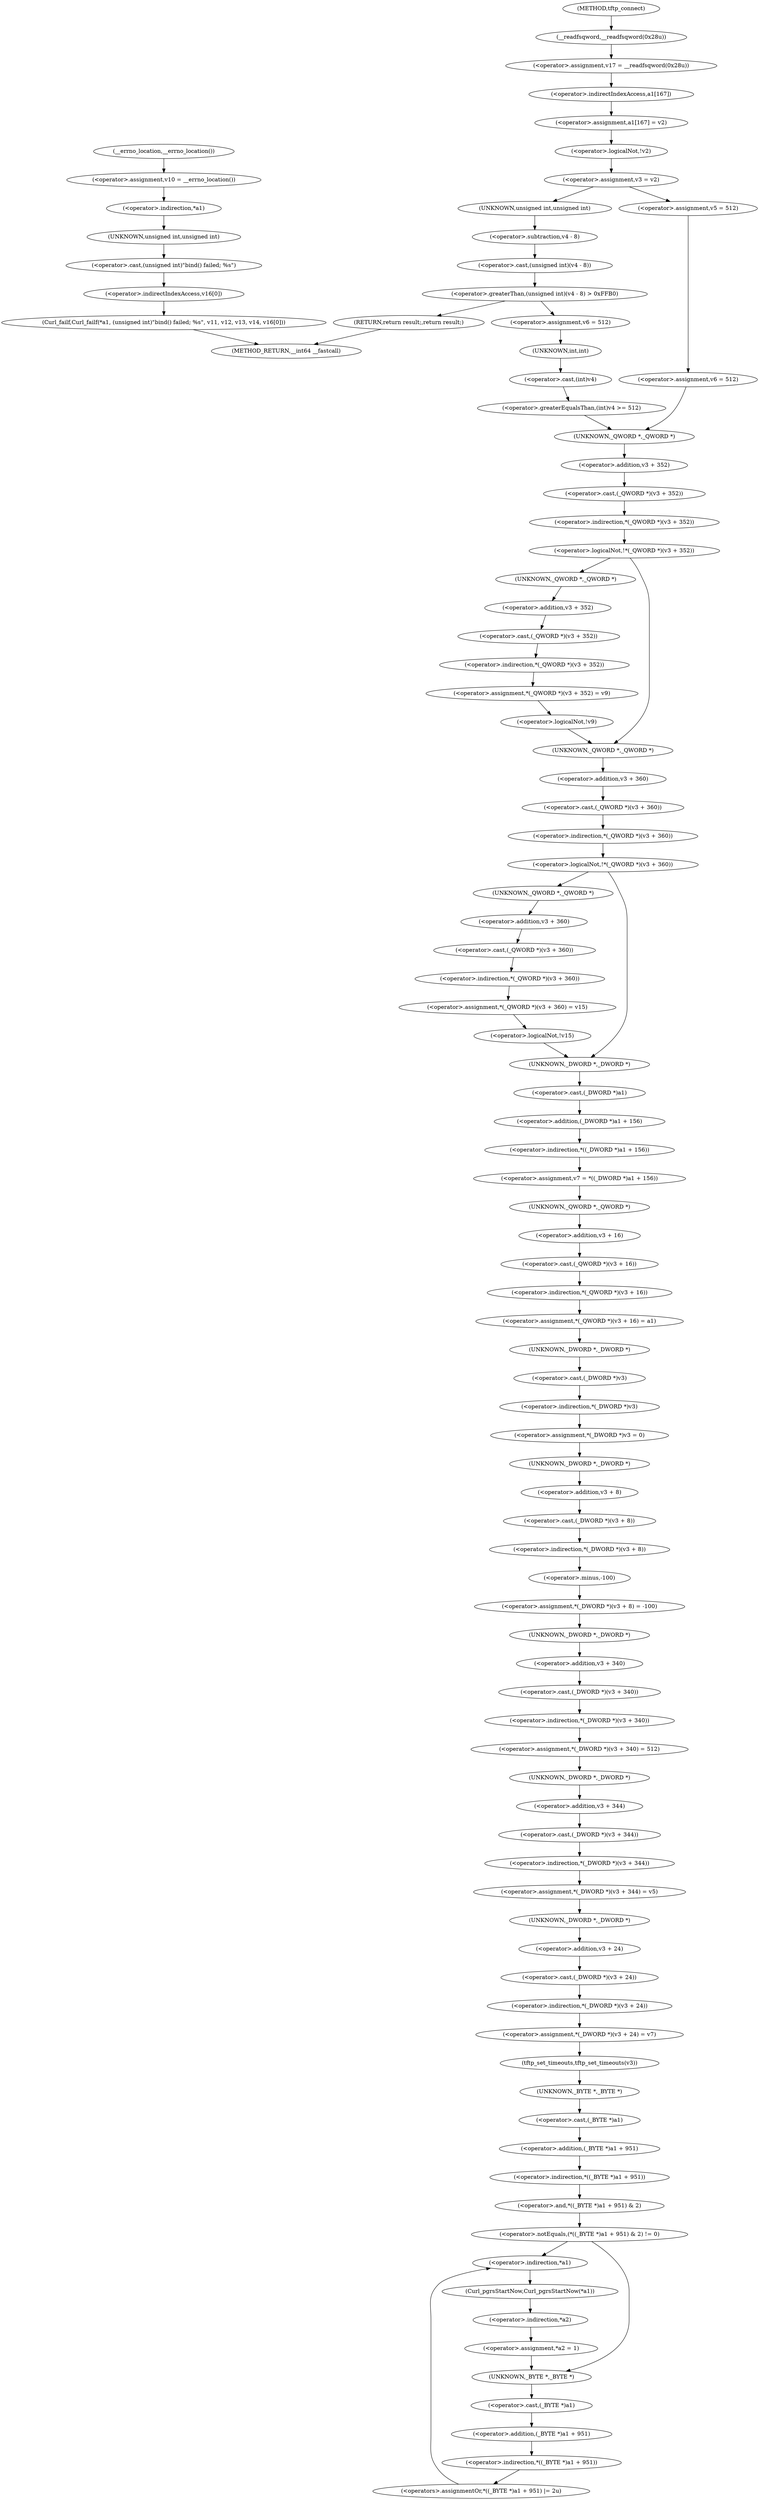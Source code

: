 digraph tftp_connect {  
"1000137" [label = "(<operator>.assignment,v17 = __readfsqword(0x28u))" ]
"1000139" [label = "(__readfsqword,__readfsqword(0x28u))" ]
"1000141" [label = "(<operator>.assignment,a1[167] = v2)" ]
"1000142" [label = "(<operator>.indirectIndexAccess,a1[167])" ]
"1000147" [label = "(<operator>.logicalNot,!v2)" ]
"1000150" [label = "(<operator>.assignment,v3 = v2)" ]
"1000158" [label = "(<operator>.greaterThan,(unsigned int)(v4 - 8) > 0xFFB0)" ]
"1000159" [label = "(<operator>.cast,(unsigned int)(v4 - 8))" ]
"1000160" [label = "(UNKNOWN,unsigned int,unsigned int)" ]
"1000161" [label = "(<operator>.subtraction,v4 - 8)" ]
"1000165" [label = "(RETURN,return result;,return result;)" ]
"1000167" [label = "(<operator>.assignment,v6 = 512)" ]
"1000171" [label = "(<operator>.greaterEqualsThan,(int)v4 >= 512)" ]
"1000172" [label = "(<operator>.cast,(int)v4)" ]
"1000173" [label = "(UNKNOWN,int,int)" ]
"1000178" [label = "(<operator>.assignment,v5 = 512)" ]
"1000181" [label = "(<operator>.assignment,v6 = 512)" ]
"1000185" [label = "(<operator>.logicalNot,!*(_QWORD *)(v3 + 352))" ]
"1000186" [label = "(<operator>.indirection,*(_QWORD *)(v3 + 352))" ]
"1000187" [label = "(<operator>.cast,(_QWORD *)(v3 + 352))" ]
"1000188" [label = "(UNKNOWN,_QWORD *,_QWORD *)" ]
"1000189" [label = "(<operator>.addition,v3 + 352)" ]
"1000193" [label = "(<operator>.assignment,*(_QWORD *)(v3 + 352) = v9)" ]
"1000194" [label = "(<operator>.indirection,*(_QWORD *)(v3 + 352))" ]
"1000195" [label = "(<operator>.cast,(_QWORD *)(v3 + 352))" ]
"1000196" [label = "(UNKNOWN,_QWORD *,_QWORD *)" ]
"1000197" [label = "(<operator>.addition,v3 + 352)" ]
"1000202" [label = "(<operator>.logicalNot,!v9)" ]
"1000206" [label = "(<operator>.logicalNot,!*(_QWORD *)(v3 + 360))" ]
"1000207" [label = "(<operator>.indirection,*(_QWORD *)(v3 + 360))" ]
"1000208" [label = "(<operator>.cast,(_QWORD *)(v3 + 360))" ]
"1000209" [label = "(UNKNOWN,_QWORD *,_QWORD *)" ]
"1000210" [label = "(<operator>.addition,v3 + 360)" ]
"1000214" [label = "(<operator>.assignment,*(_QWORD *)(v3 + 360) = v15)" ]
"1000215" [label = "(<operator>.indirection,*(_QWORD *)(v3 + 360))" ]
"1000216" [label = "(<operator>.cast,(_QWORD *)(v3 + 360))" ]
"1000217" [label = "(UNKNOWN,_QWORD *,_QWORD *)" ]
"1000218" [label = "(<operator>.addition,v3 + 360)" ]
"1000223" [label = "(<operator>.logicalNot,!v15)" ]
"1000226" [label = "(<operator>.assignment,v7 = *((_DWORD *)a1 + 156))" ]
"1000228" [label = "(<operator>.indirection,*((_DWORD *)a1 + 156))" ]
"1000229" [label = "(<operator>.addition,(_DWORD *)a1 + 156)" ]
"1000230" [label = "(<operator>.cast,(_DWORD *)a1)" ]
"1000231" [label = "(UNKNOWN,_DWORD *,_DWORD *)" ]
"1000234" [label = "(<operator>.assignment,*(_QWORD *)(v3 + 16) = a1)" ]
"1000235" [label = "(<operator>.indirection,*(_QWORD *)(v3 + 16))" ]
"1000236" [label = "(<operator>.cast,(_QWORD *)(v3 + 16))" ]
"1000237" [label = "(UNKNOWN,_QWORD *,_QWORD *)" ]
"1000238" [label = "(<operator>.addition,v3 + 16)" ]
"1000242" [label = "(<operator>.assignment,*(_DWORD *)v3 = 0)" ]
"1000243" [label = "(<operator>.indirection,*(_DWORD *)v3)" ]
"1000244" [label = "(<operator>.cast,(_DWORD *)v3)" ]
"1000245" [label = "(UNKNOWN,_DWORD *,_DWORD *)" ]
"1000248" [label = "(<operator>.assignment,*(_DWORD *)(v3 + 8) = -100)" ]
"1000249" [label = "(<operator>.indirection,*(_DWORD *)(v3 + 8))" ]
"1000250" [label = "(<operator>.cast,(_DWORD *)(v3 + 8))" ]
"1000251" [label = "(UNKNOWN,_DWORD *,_DWORD *)" ]
"1000252" [label = "(<operator>.addition,v3 + 8)" ]
"1000255" [label = "(<operator>.minus,-100)" ]
"1000257" [label = "(<operator>.assignment,*(_DWORD *)(v3 + 340) = 512)" ]
"1000258" [label = "(<operator>.indirection,*(_DWORD *)(v3 + 340))" ]
"1000259" [label = "(<operator>.cast,(_DWORD *)(v3 + 340))" ]
"1000260" [label = "(UNKNOWN,_DWORD *,_DWORD *)" ]
"1000261" [label = "(<operator>.addition,v3 + 340)" ]
"1000265" [label = "(<operator>.assignment,*(_DWORD *)(v3 + 344) = v5)" ]
"1000266" [label = "(<operator>.indirection,*(_DWORD *)(v3 + 344))" ]
"1000267" [label = "(<operator>.cast,(_DWORD *)(v3 + 344))" ]
"1000268" [label = "(UNKNOWN,_DWORD *,_DWORD *)" ]
"1000269" [label = "(<operator>.addition,v3 + 344)" ]
"1000273" [label = "(<operator>.assignment,*(_DWORD *)(v3 + 24) = v7)" ]
"1000274" [label = "(<operator>.indirection,*(_DWORD *)(v3 + 24))" ]
"1000275" [label = "(<operator>.cast,(_DWORD *)(v3 + 24))" ]
"1000276" [label = "(UNKNOWN,_DWORD *,_DWORD *)" ]
"1000277" [label = "(<operator>.addition,v3 + 24)" ]
"1000281" [label = "(tftp_set_timeouts,tftp_set_timeouts(v3))" ]
"1000284" [label = "(<operator>.notEquals,(*((_BYTE *)a1 + 951) & 2) != 0)" ]
"1000285" [label = "(<operator>.and,*((_BYTE *)a1 + 951) & 2)" ]
"1000286" [label = "(<operator>.indirection,*((_BYTE *)a1 + 951))" ]
"1000287" [label = "(<operator>.addition,(_BYTE *)a1 + 951)" ]
"1000288" [label = "(<operator>.cast,(_BYTE *)a1)" ]
"1000289" [label = "(UNKNOWN,_BYTE *,_BYTE *)" ]
"1000296" [label = "(Curl_pgrsStartNow,Curl_pgrsStartNow(*a1))" ]
"1000297" [label = "(<operator>.indirection,*a1)" ]
"1000299" [label = "(<operator>.assignment,*a2 = 1)" ]
"1000300" [label = "(<operator>.indirection,*a2)" ]
"1000305" [label = "(<operators>.assignmentOr,*((_BYTE *)a1 + 951) |= 2u)" ]
"1000306" [label = "(<operator>.indirection,*((_BYTE *)a1 + 951))" ]
"1000307" [label = "(<operator>.addition,(_BYTE *)a1 + 951)" ]
"1000308" [label = "(<operator>.cast,(_BYTE *)a1)" ]
"1000309" [label = "(UNKNOWN,_BYTE *,_BYTE *)" ]
"1000314" [label = "(<operator>.assignment,v10 = __errno_location())" ]
"1000316" [label = "(__errno_location,__errno_location())" ]
"1000317" [label = "(Curl_failf,Curl_failf(*a1, (unsigned int)\"bind() failed; %s\", v11, v12, v13, v14, v16[0]))" ]
"1000318" [label = "(<operator>.indirection,*a1)" ]
"1000320" [label = "(<operator>.cast,(unsigned int)\"bind() failed; %s\")" ]
"1000321" [label = "(UNKNOWN,unsigned int,unsigned int)" ]
"1000327" [label = "(<operator>.indirectIndexAccess,v16[0])" ]
"1000117" [label = "(METHOD,tftp_connect)" ]
"1000331" [label = "(METHOD_RETURN,__int64 __fastcall)" ]
  "1000137" -> "1000142" 
  "1000139" -> "1000137" 
  "1000141" -> "1000147" 
  "1000142" -> "1000141" 
  "1000147" -> "1000150" 
  "1000150" -> "1000160" 
  "1000150" -> "1000178" 
  "1000158" -> "1000165" 
  "1000158" -> "1000167" 
  "1000159" -> "1000158" 
  "1000160" -> "1000161" 
  "1000161" -> "1000159" 
  "1000165" -> "1000331" 
  "1000167" -> "1000173" 
  "1000171" -> "1000188" 
  "1000172" -> "1000171" 
  "1000173" -> "1000172" 
  "1000178" -> "1000181" 
  "1000181" -> "1000188" 
  "1000185" -> "1000196" 
  "1000185" -> "1000209" 
  "1000186" -> "1000185" 
  "1000187" -> "1000186" 
  "1000188" -> "1000189" 
  "1000189" -> "1000187" 
  "1000193" -> "1000202" 
  "1000194" -> "1000193" 
  "1000195" -> "1000194" 
  "1000196" -> "1000197" 
  "1000197" -> "1000195" 
  "1000202" -> "1000209" 
  "1000206" -> "1000217" 
  "1000206" -> "1000231" 
  "1000207" -> "1000206" 
  "1000208" -> "1000207" 
  "1000209" -> "1000210" 
  "1000210" -> "1000208" 
  "1000214" -> "1000223" 
  "1000215" -> "1000214" 
  "1000216" -> "1000215" 
  "1000217" -> "1000218" 
  "1000218" -> "1000216" 
  "1000223" -> "1000231" 
  "1000226" -> "1000237" 
  "1000228" -> "1000226" 
  "1000229" -> "1000228" 
  "1000230" -> "1000229" 
  "1000231" -> "1000230" 
  "1000234" -> "1000245" 
  "1000235" -> "1000234" 
  "1000236" -> "1000235" 
  "1000237" -> "1000238" 
  "1000238" -> "1000236" 
  "1000242" -> "1000251" 
  "1000243" -> "1000242" 
  "1000244" -> "1000243" 
  "1000245" -> "1000244" 
  "1000248" -> "1000260" 
  "1000249" -> "1000255" 
  "1000250" -> "1000249" 
  "1000251" -> "1000252" 
  "1000252" -> "1000250" 
  "1000255" -> "1000248" 
  "1000257" -> "1000268" 
  "1000258" -> "1000257" 
  "1000259" -> "1000258" 
  "1000260" -> "1000261" 
  "1000261" -> "1000259" 
  "1000265" -> "1000276" 
  "1000266" -> "1000265" 
  "1000267" -> "1000266" 
  "1000268" -> "1000269" 
  "1000269" -> "1000267" 
  "1000273" -> "1000281" 
  "1000274" -> "1000273" 
  "1000275" -> "1000274" 
  "1000276" -> "1000277" 
  "1000277" -> "1000275" 
  "1000281" -> "1000289" 
  "1000284" -> "1000309" 
  "1000284" -> "1000297" 
  "1000285" -> "1000284" 
  "1000286" -> "1000285" 
  "1000287" -> "1000286" 
  "1000288" -> "1000287" 
  "1000289" -> "1000288" 
  "1000296" -> "1000300" 
  "1000297" -> "1000296" 
  "1000299" -> "1000309" 
  "1000300" -> "1000299" 
  "1000305" -> "1000297" 
  "1000306" -> "1000305" 
  "1000307" -> "1000306" 
  "1000308" -> "1000307" 
  "1000309" -> "1000308" 
  "1000314" -> "1000318" 
  "1000316" -> "1000314" 
  "1000317" -> "1000331" 
  "1000318" -> "1000321" 
  "1000320" -> "1000327" 
  "1000321" -> "1000320" 
  "1000327" -> "1000317" 
  "1000117" -> "1000139" 
}
